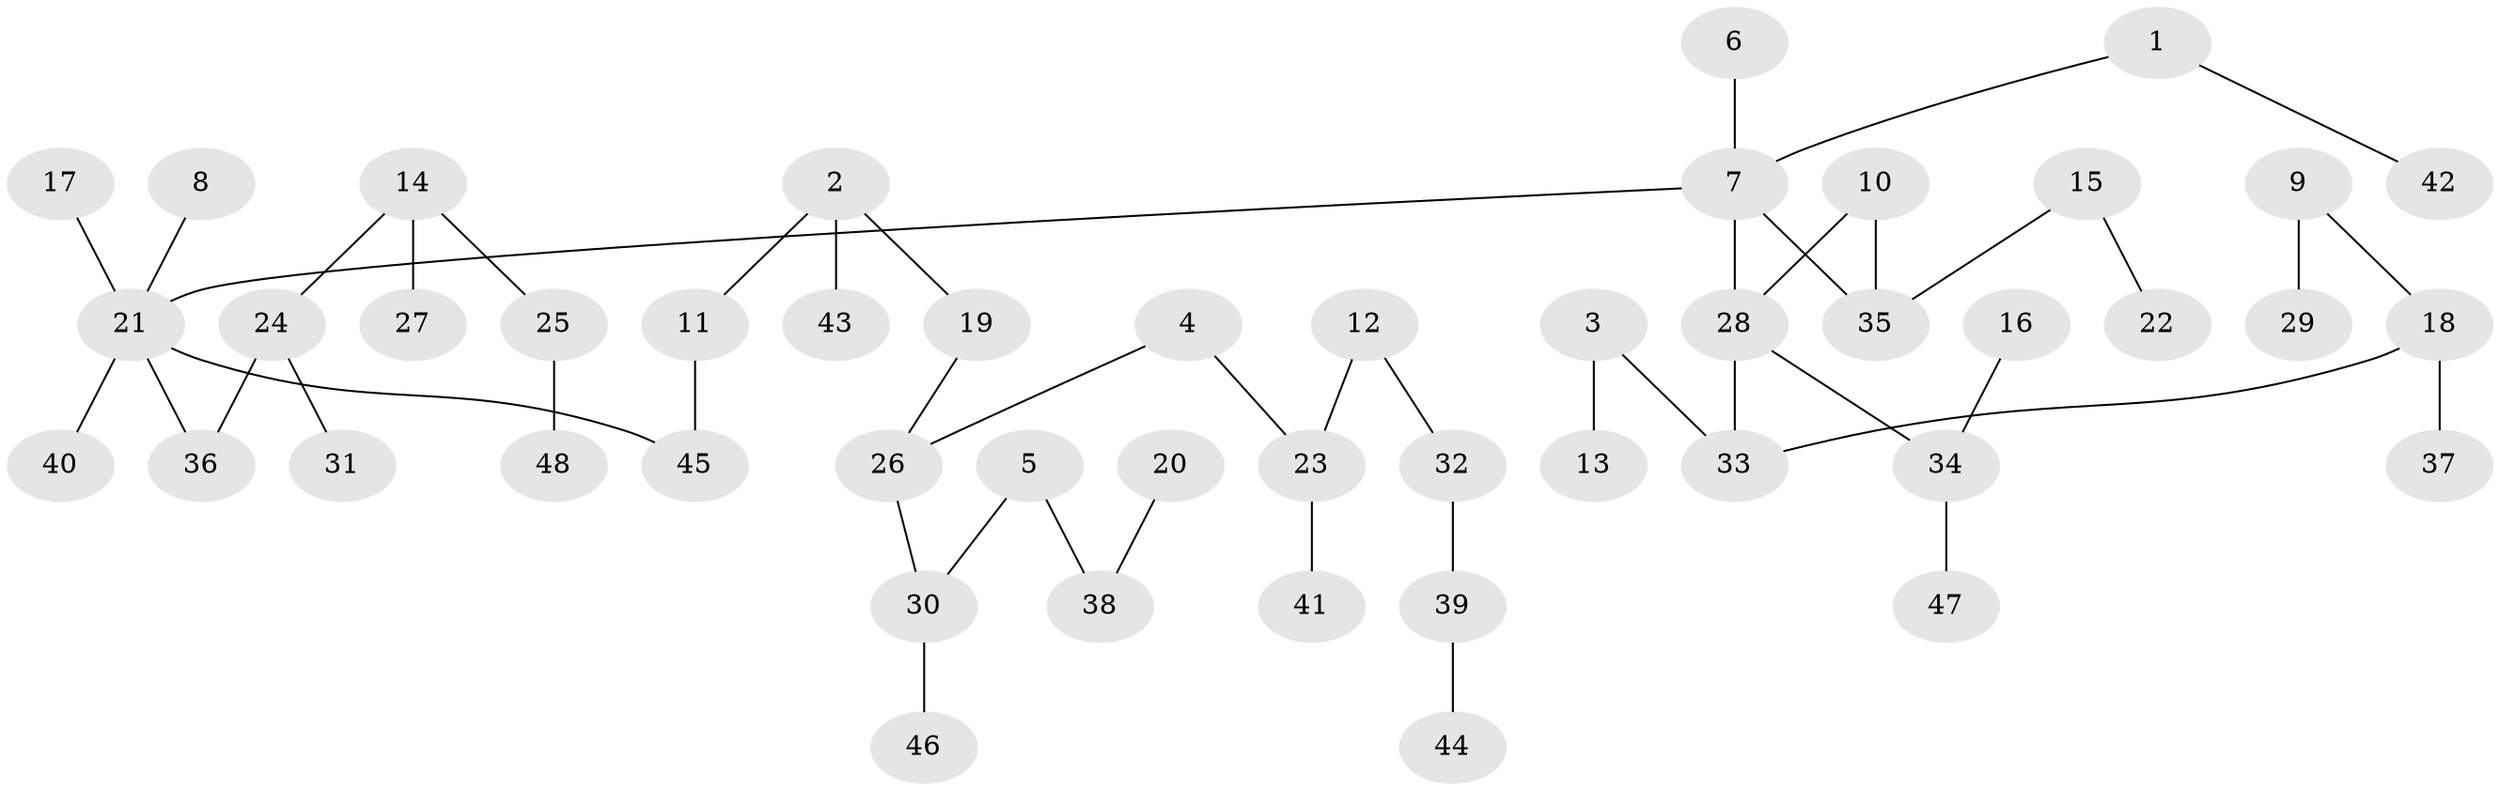 // original degree distribution, {7: 0.010416666666666666, 3: 0.125, 4: 0.08333333333333333, 5: 0.041666666666666664, 2: 0.2708333333333333, 1: 0.46875}
// Generated by graph-tools (version 1.1) at 2025/00/03/09/25 03:00:57]
// undirected, 48 vertices, 48 edges
graph export_dot {
graph [start="1"]
  node [color=gray90,style=filled];
  1;
  2;
  3;
  4;
  5;
  6;
  7;
  8;
  9;
  10;
  11;
  12;
  13;
  14;
  15;
  16;
  17;
  18;
  19;
  20;
  21;
  22;
  23;
  24;
  25;
  26;
  27;
  28;
  29;
  30;
  31;
  32;
  33;
  34;
  35;
  36;
  37;
  38;
  39;
  40;
  41;
  42;
  43;
  44;
  45;
  46;
  47;
  48;
  1 -- 7 [weight=1.0];
  1 -- 42 [weight=1.0];
  2 -- 11 [weight=1.0];
  2 -- 19 [weight=1.0];
  2 -- 43 [weight=1.0];
  3 -- 13 [weight=1.0];
  3 -- 33 [weight=1.0];
  4 -- 23 [weight=1.0];
  4 -- 26 [weight=1.0];
  5 -- 30 [weight=1.0];
  5 -- 38 [weight=1.0];
  6 -- 7 [weight=1.0];
  7 -- 21 [weight=1.0];
  7 -- 28 [weight=1.0];
  7 -- 35 [weight=1.0];
  8 -- 21 [weight=1.0];
  9 -- 18 [weight=1.0];
  9 -- 29 [weight=1.0];
  10 -- 28 [weight=1.0];
  10 -- 35 [weight=1.0];
  11 -- 45 [weight=1.0];
  12 -- 23 [weight=1.0];
  12 -- 32 [weight=1.0];
  14 -- 24 [weight=1.0];
  14 -- 25 [weight=1.0];
  14 -- 27 [weight=1.0];
  15 -- 22 [weight=1.0];
  15 -- 35 [weight=1.0];
  16 -- 34 [weight=1.0];
  17 -- 21 [weight=1.0];
  18 -- 33 [weight=1.0];
  18 -- 37 [weight=1.0];
  19 -- 26 [weight=1.0];
  20 -- 38 [weight=1.0];
  21 -- 36 [weight=1.0];
  21 -- 40 [weight=1.0];
  21 -- 45 [weight=1.0];
  23 -- 41 [weight=1.0];
  24 -- 31 [weight=1.0];
  24 -- 36 [weight=1.0];
  25 -- 48 [weight=1.0];
  26 -- 30 [weight=1.0];
  28 -- 33 [weight=1.0];
  28 -- 34 [weight=1.0];
  30 -- 46 [weight=1.0];
  32 -- 39 [weight=1.0];
  34 -- 47 [weight=1.0];
  39 -- 44 [weight=1.0];
}
